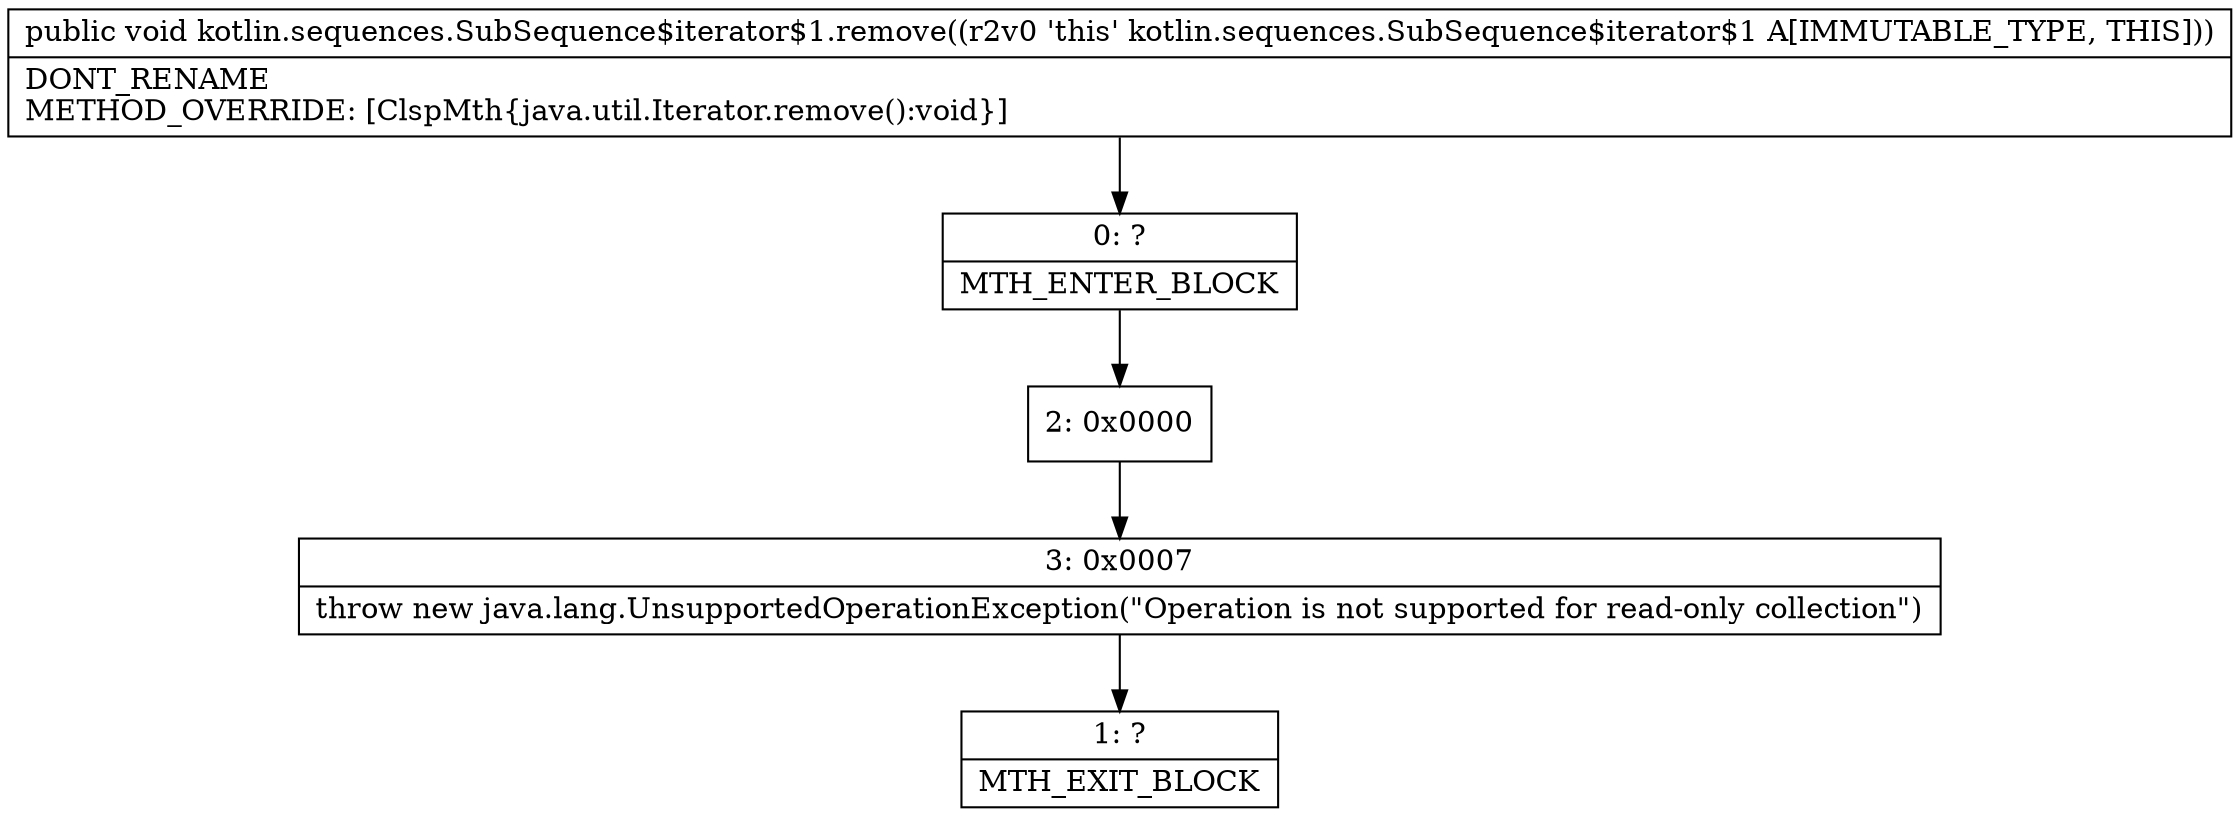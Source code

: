 digraph "CFG forkotlin.sequences.SubSequence$iterator$1.remove()V" {
Node_0 [shape=record,label="{0\:\ ?|MTH_ENTER_BLOCK\l}"];
Node_2 [shape=record,label="{2\:\ 0x0000}"];
Node_3 [shape=record,label="{3\:\ 0x0007|throw new java.lang.UnsupportedOperationException(\"Operation is not supported for read\-only collection\")\l}"];
Node_1 [shape=record,label="{1\:\ ?|MTH_EXIT_BLOCK\l}"];
MethodNode[shape=record,label="{public void kotlin.sequences.SubSequence$iterator$1.remove((r2v0 'this' kotlin.sequences.SubSequence$iterator$1 A[IMMUTABLE_TYPE, THIS]))  | DONT_RENAME\lMETHOD_OVERRIDE: [ClspMth\{java.util.Iterator.remove():void\}]\l}"];
MethodNode -> Node_0;Node_0 -> Node_2;
Node_2 -> Node_3;
Node_3 -> Node_1;
}

